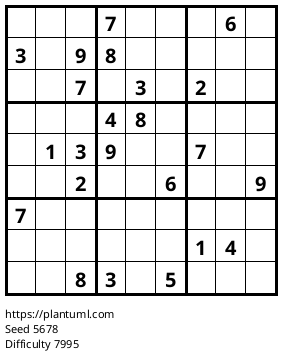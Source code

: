 {
  "sha1": "hflqsfkc2iriy3f2ibd6qaz10nm2xm",
  "insertion": {
    "when": "2024-06-03T18:59:29.529Z",
    "user": "plantuml@gmail.com"
  }
}
@startuml
sudoku 5678
@enduml
